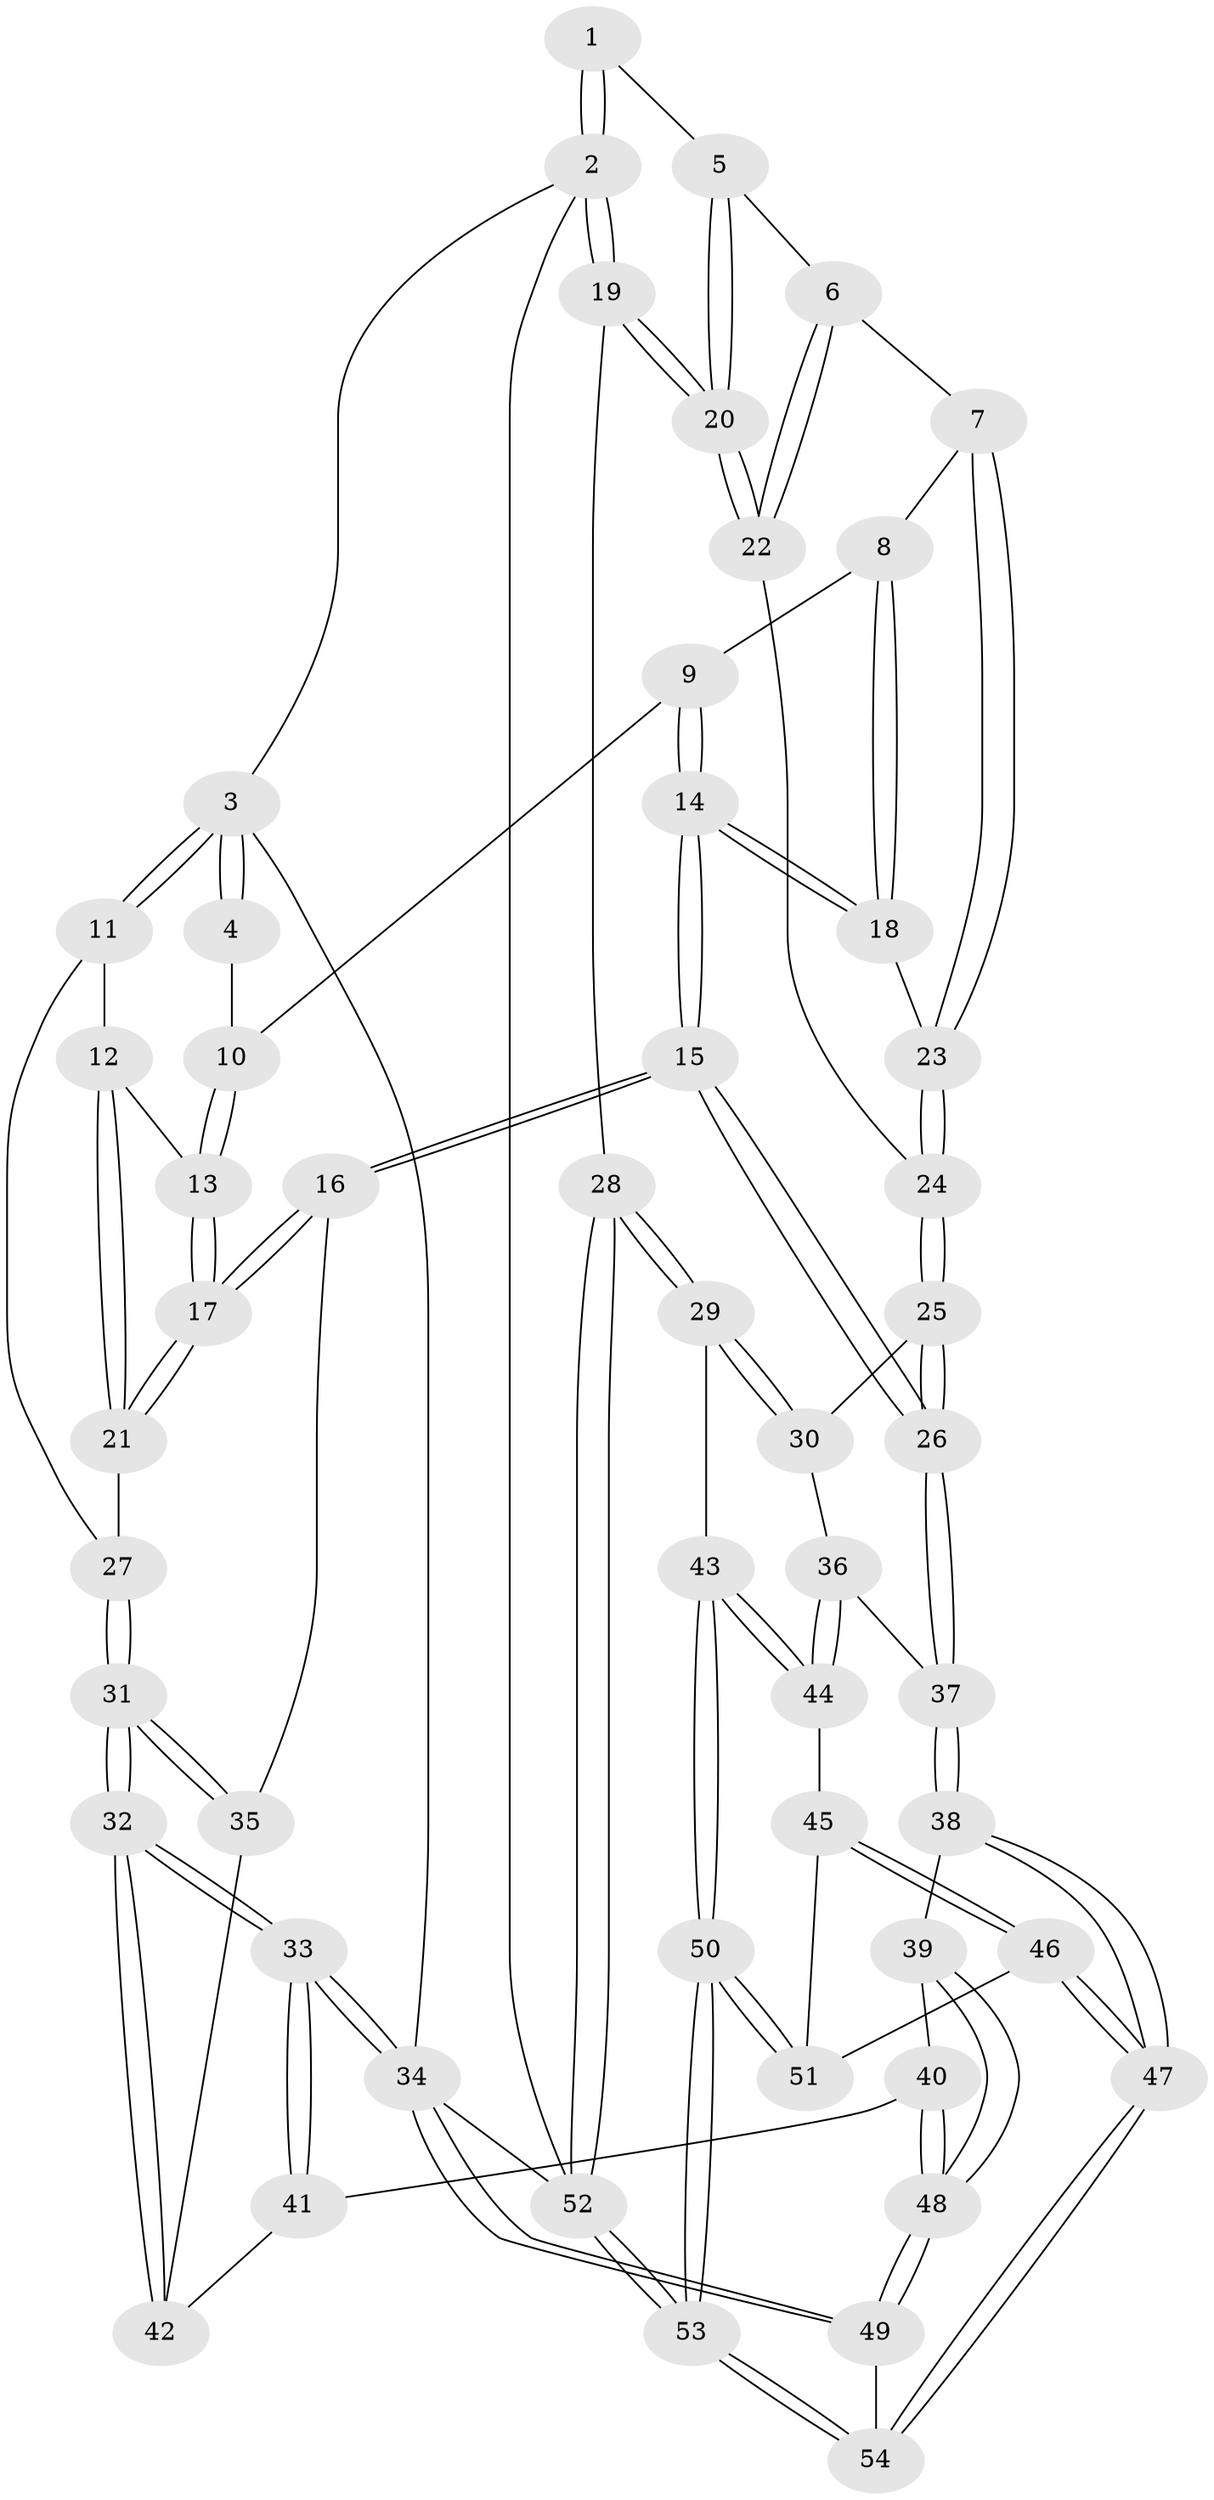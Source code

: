 // Generated by graph-tools (version 1.1) at 2025/59/03/09/25 04:59:59]
// undirected, 54 vertices, 132 edges
graph export_dot {
graph [start="1"]
  node [color=gray90,style=filled];
  1 [pos="+0.7728431694102813+0"];
  2 [pos="+1+0"];
  3 [pos="+0+0"];
  4 [pos="+0.39376082651532435+0"];
  5 [pos="+0.7420863175241704+0.0019581479838227524"];
  6 [pos="+0.7105667455794044+0.11356399776592037"];
  7 [pos="+0.7053937711811877+0.12444270146511063"];
  8 [pos="+0.48477945291217367+0.1484930400701127"];
  9 [pos="+0.4414560998605322+0.15023293549912883"];
  10 [pos="+0.3459337314815117+0.11316845784723376"];
  11 [pos="+0+0"];
  12 [pos="+0+0"];
  13 [pos="+0.3076667586230139+0.13434406702902488"];
  14 [pos="+0.41451483708068804+0.4350212022329306"];
  15 [pos="+0.34391805885567683+0.5189944176196739"];
  16 [pos="+0.26586852442822767+0.49105744383076894"];
  17 [pos="+0.2346444513023583+0.4255362014718622"];
  18 [pos="+0.48366722695240544+0.3848434062216293"];
  19 [pos="+1+0.3143337652873975"];
  20 [pos="+1+0.3078016780337034"];
  21 [pos="+0.23137581461175302+0.42300238185001626"];
  22 [pos="+1+0.30726915036276065"];
  23 [pos="+0.706237339003738+0.24268944532540793"];
  24 [pos="+0.7781475565046921+0.3733488560679558"];
  25 [pos="+0.7781179337237657+0.37724392421755254"];
  26 [pos="+0.3805624353274158+0.5638501345157912"];
  27 [pos="+0+0.3096279198190165"];
  28 [pos="+1+0.6517405863945928"];
  29 [pos="+0.9714418058387171+0.6726252157729977"];
  30 [pos="+0.8029458904950607+0.5579213246588071"];
  31 [pos="+0+0.5902147944443905"];
  32 [pos="+0+0.7843010666260071"];
  33 [pos="+0+1"];
  34 [pos="+0+1"];
  35 [pos="+0.19229276394114175+0.5376540517979397"];
  36 [pos="+0.6225242978677048+0.6381588851092622"];
  37 [pos="+0.4464083995681659+0.6638253274708622"];
  38 [pos="+0.44200231781617877+0.7201236706279676"];
  39 [pos="+0.3535597532726333+0.7783384594634583"];
  40 [pos="+0.20443183524756922+0.8434575463137115"];
  41 [pos="+0.13843577818198718+0.8274044782655435"];
  42 [pos="+0.11918975005171514+0.7228915665982586"];
  43 [pos="+0.8971624891550947+0.7861296354064332"];
  44 [pos="+0.7510466509192616+0.8364541994277782"];
  45 [pos="+0.7463022103409296+0.8414636453296729"];
  46 [pos="+0.6067321367833833+0.9132603595707984"];
  47 [pos="+0.5271202508331672+0.9458742200866179"];
  48 [pos="+0.2410336717584258+1"];
  49 [pos="+0.2409716480529625+1"];
  50 [pos="+0.9043316964121346+1"];
  51 [pos="+0.781877791532583+0.9545767733123457"];
  52 [pos="+1+1"];
  53 [pos="+0.9430252087522886+1"];
  54 [pos="+0.5094657062991941+1"];
  1 -- 2;
  1 -- 2;
  1 -- 5;
  2 -- 3;
  2 -- 19;
  2 -- 19;
  2 -- 52;
  3 -- 4;
  3 -- 4;
  3 -- 11;
  3 -- 11;
  3 -- 34;
  4 -- 10;
  5 -- 6;
  5 -- 20;
  5 -- 20;
  6 -- 7;
  6 -- 22;
  6 -- 22;
  7 -- 8;
  7 -- 23;
  7 -- 23;
  8 -- 9;
  8 -- 18;
  8 -- 18;
  9 -- 10;
  9 -- 14;
  9 -- 14;
  10 -- 13;
  10 -- 13;
  11 -- 12;
  11 -- 27;
  12 -- 13;
  12 -- 21;
  12 -- 21;
  13 -- 17;
  13 -- 17;
  14 -- 15;
  14 -- 15;
  14 -- 18;
  14 -- 18;
  15 -- 16;
  15 -- 16;
  15 -- 26;
  15 -- 26;
  16 -- 17;
  16 -- 17;
  16 -- 35;
  17 -- 21;
  17 -- 21;
  18 -- 23;
  19 -- 20;
  19 -- 20;
  19 -- 28;
  20 -- 22;
  20 -- 22;
  21 -- 27;
  22 -- 24;
  23 -- 24;
  23 -- 24;
  24 -- 25;
  24 -- 25;
  25 -- 26;
  25 -- 26;
  25 -- 30;
  26 -- 37;
  26 -- 37;
  27 -- 31;
  27 -- 31;
  28 -- 29;
  28 -- 29;
  28 -- 52;
  28 -- 52;
  29 -- 30;
  29 -- 30;
  29 -- 43;
  30 -- 36;
  31 -- 32;
  31 -- 32;
  31 -- 35;
  31 -- 35;
  32 -- 33;
  32 -- 33;
  32 -- 42;
  32 -- 42;
  33 -- 34;
  33 -- 34;
  33 -- 41;
  33 -- 41;
  34 -- 49;
  34 -- 49;
  34 -- 52;
  35 -- 42;
  36 -- 37;
  36 -- 44;
  36 -- 44;
  37 -- 38;
  37 -- 38;
  38 -- 39;
  38 -- 47;
  38 -- 47;
  39 -- 40;
  39 -- 48;
  39 -- 48;
  40 -- 41;
  40 -- 48;
  40 -- 48;
  41 -- 42;
  43 -- 44;
  43 -- 44;
  43 -- 50;
  43 -- 50;
  44 -- 45;
  45 -- 46;
  45 -- 46;
  45 -- 51;
  46 -- 47;
  46 -- 47;
  46 -- 51;
  47 -- 54;
  47 -- 54;
  48 -- 49;
  48 -- 49;
  49 -- 54;
  50 -- 51;
  50 -- 51;
  50 -- 53;
  50 -- 53;
  52 -- 53;
  52 -- 53;
  53 -- 54;
  53 -- 54;
}
